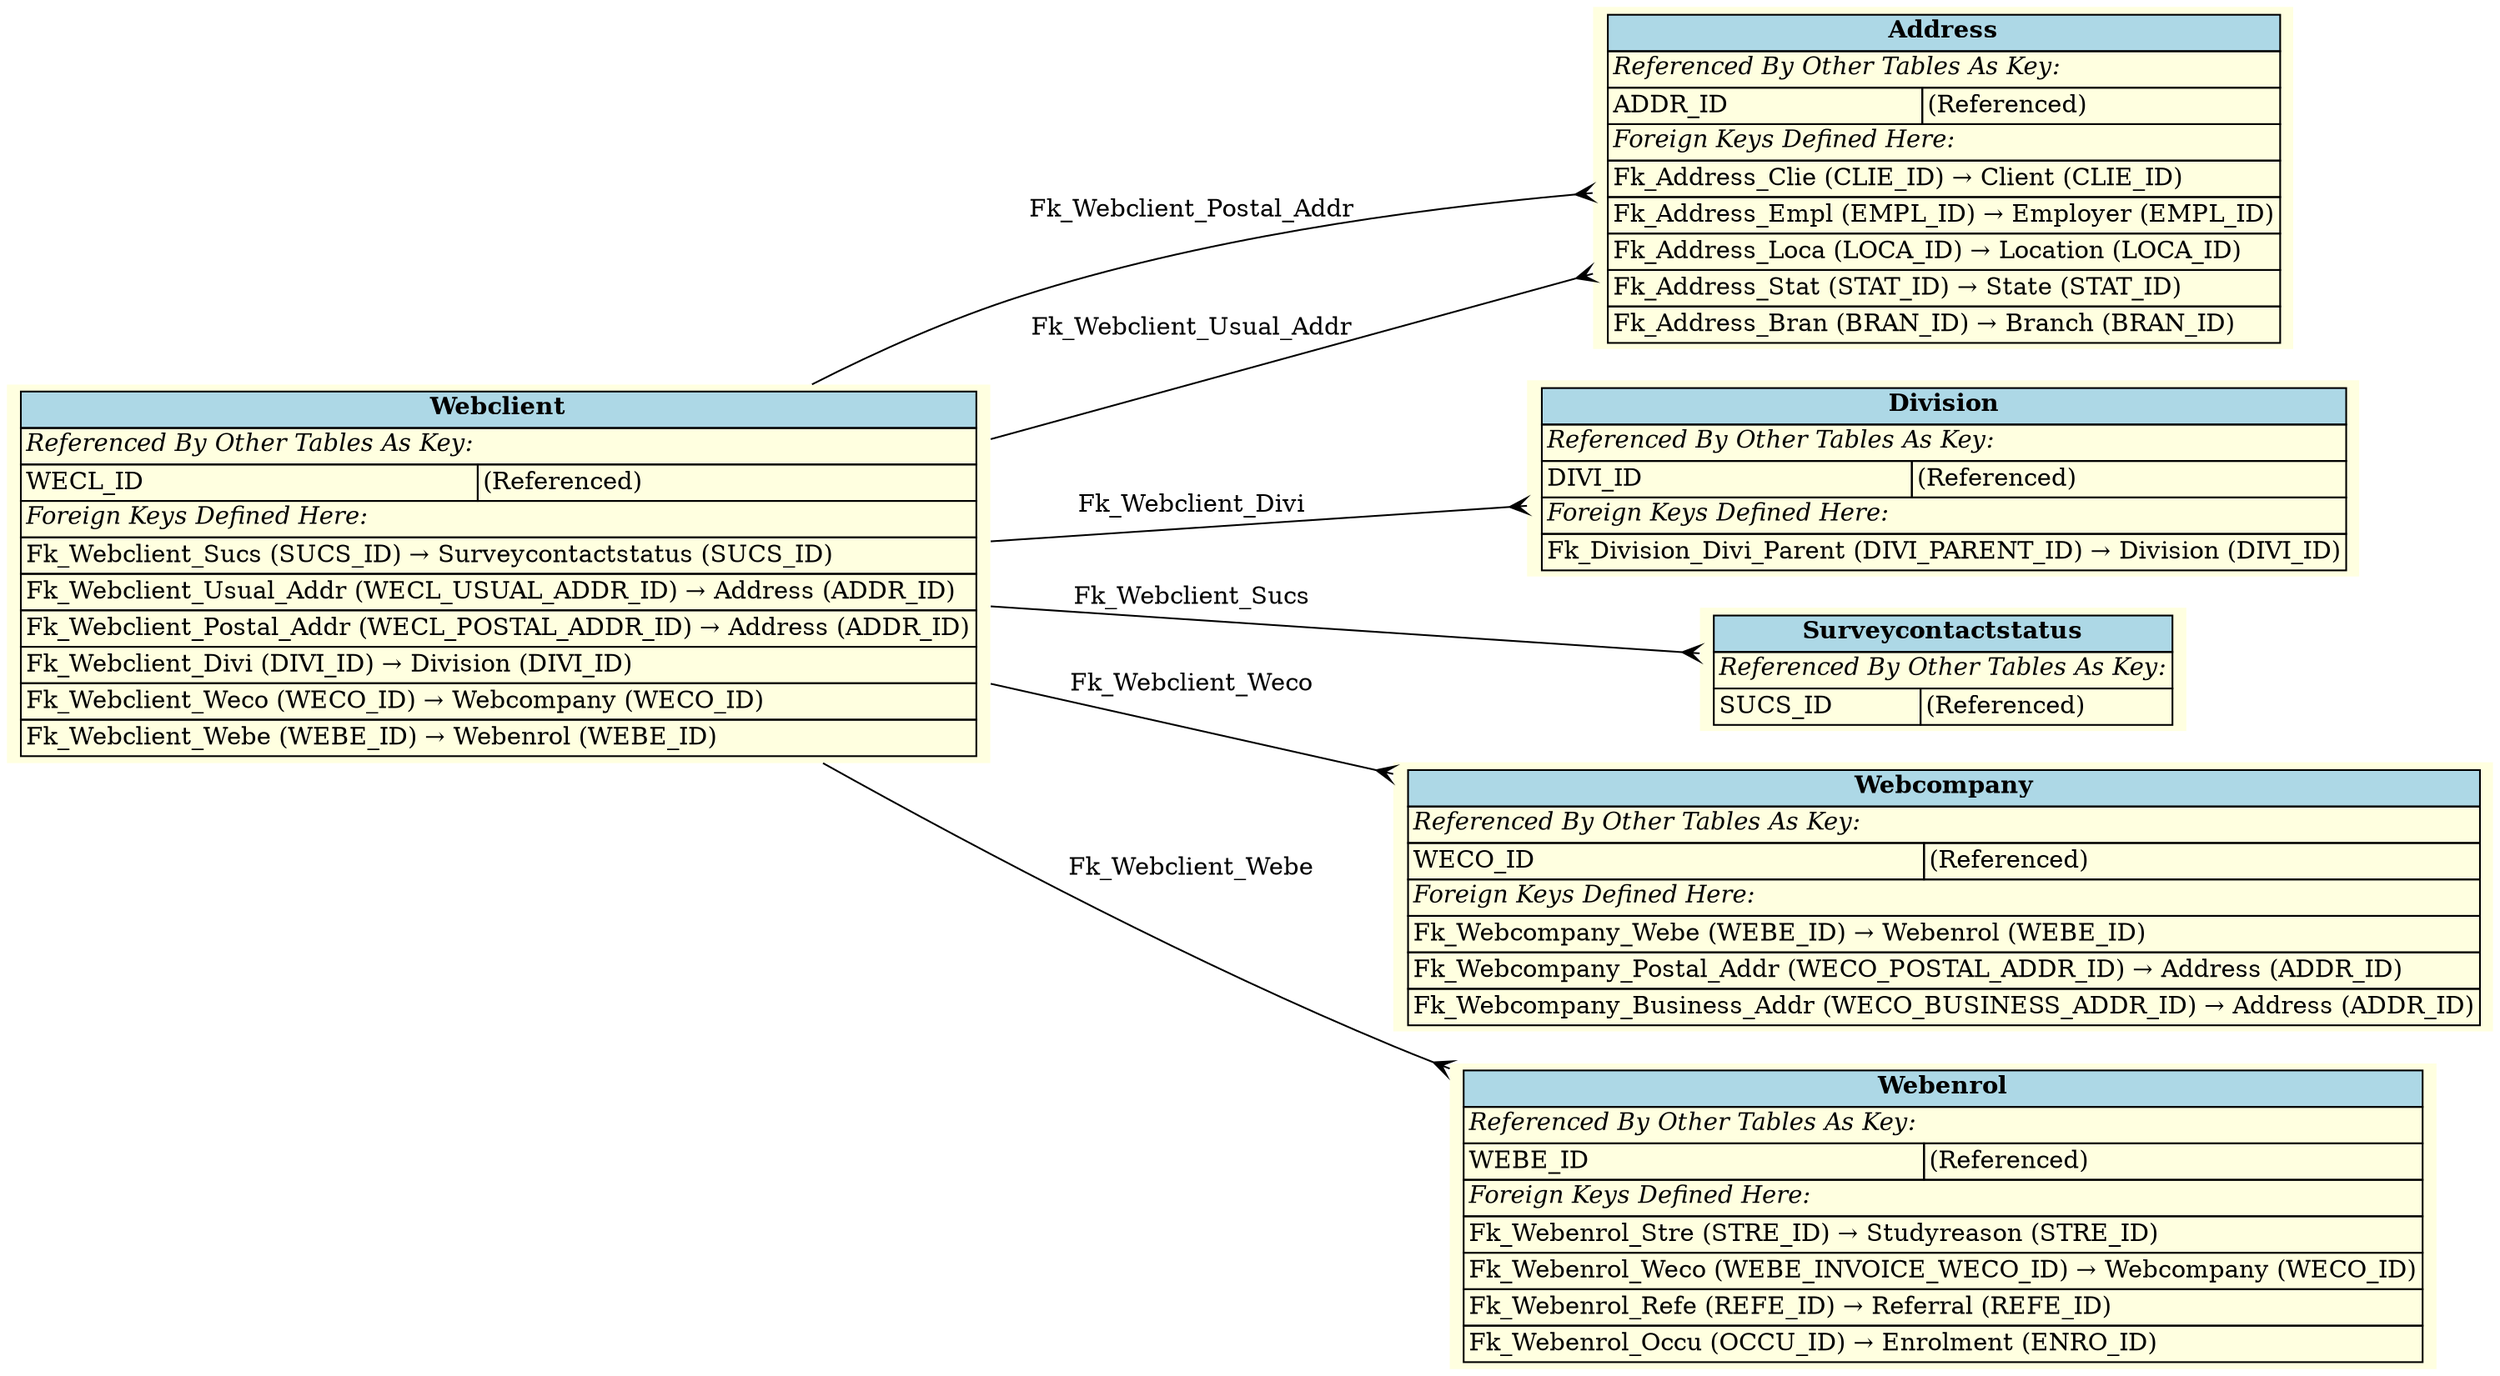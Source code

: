 digraph ERD {
  rankdir=LR;
  node [shape=plaintext, style=filled, fillcolor=lightyellow];
  edge [arrowhead=crow, arrowtail=none, dir=both, labelfontsize=10];

  "Webclient" [
    label=<
    <TABLE BORDER="0" CELLBORDER="1" CELLSPACING="0" BGCOLOR="lightyellow">
      <TR><TD COLSPAN="2" BGCOLOR="lightblue"><B>Webclient</B></TD></TR>
      <TR><TD COLSPAN="2" ALIGN="LEFT"><I>Referenced By Other Tables As Key:</I></TD></TR>
      <TR><TD ALIGN="LEFT">WECL_ID</TD><TD ALIGN="LEFT">(Referenced)</TD></TR>
      <TR><TD COLSPAN="2" ALIGN="LEFT"><I>Foreign Keys Defined Here:</I></TD></TR>
      <TR><TD ALIGN="LEFT" COLSPAN="2">Fk_Webclient_Sucs (SUCS_ID) &rarr; Surveycontactstatus (SUCS_ID)</TD></TR>
      <TR><TD ALIGN="LEFT" COLSPAN="2">Fk_Webclient_Usual_Addr (WECL_USUAL_ADDR_ID) &rarr; Address (ADDR_ID)</TD></TR>
      <TR><TD ALIGN="LEFT" COLSPAN="2">Fk_Webclient_Postal_Addr (WECL_POSTAL_ADDR_ID) &rarr; Address (ADDR_ID)</TD></TR>
      <TR><TD ALIGN="LEFT" COLSPAN="2">Fk_Webclient_Divi (DIVI_ID) &rarr; Division (DIVI_ID)</TD></TR>
      <TR><TD ALIGN="LEFT" COLSPAN="2">Fk_Webclient_Weco (WECO_ID) &rarr; Webcompany (WECO_ID)</TD></TR>
      <TR><TD ALIGN="LEFT" COLSPAN="2">Fk_Webclient_Webe (WEBE_ID) &rarr; Webenrol (WEBE_ID)</TD></TR>
    </TABLE>
    >
  ];

  "Address" [
    label=<
    <TABLE BORDER="0" CELLBORDER="1" CELLSPACING="0" BGCOLOR="lightyellow">
      <TR><TD COLSPAN="2" BGCOLOR="lightblue"><B>Address</B></TD></TR>
      <TR><TD COLSPAN="2" ALIGN="LEFT"><I>Referenced By Other Tables As Key:</I></TD></TR>
      <TR><TD ALIGN="LEFT">ADDR_ID</TD><TD ALIGN="LEFT">(Referenced)</TD></TR>
      <TR><TD COLSPAN="2" ALIGN="LEFT"><I>Foreign Keys Defined Here:</I></TD></TR>
      <TR><TD ALIGN="LEFT" COLSPAN="2">Fk_Address_Clie (CLIE_ID) &rarr; Client (CLIE_ID)</TD></TR>
      <TR><TD ALIGN="LEFT" COLSPAN="2">Fk_Address_Empl (EMPL_ID) &rarr; Employer (EMPL_ID)</TD></TR>
      <TR><TD ALIGN="LEFT" COLSPAN="2">Fk_Address_Loca (LOCA_ID) &rarr; Location (LOCA_ID)</TD></TR>
      <TR><TD ALIGN="LEFT" COLSPAN="2">Fk_Address_Stat (STAT_ID) &rarr; State (STAT_ID)</TD></TR>
      <TR><TD ALIGN="LEFT" COLSPAN="2">Fk_Address_Bran (BRAN_ID) &rarr; Branch (BRAN_ID)</TD></TR>
    </TABLE>
    >
  ];

  "Division" [
    label=<
    <TABLE BORDER="0" CELLBORDER="1" CELLSPACING="0" BGCOLOR="lightyellow">
      <TR><TD COLSPAN="2" BGCOLOR="lightblue"><B>Division</B></TD></TR>
      <TR><TD COLSPAN="2" ALIGN="LEFT"><I>Referenced By Other Tables As Key:</I></TD></TR>
      <TR><TD ALIGN="LEFT">DIVI_ID</TD><TD ALIGN="LEFT">(Referenced)</TD></TR>
      <TR><TD COLSPAN="2" ALIGN="LEFT"><I>Foreign Keys Defined Here:</I></TD></TR>
      <TR><TD ALIGN="LEFT" COLSPAN="2">Fk_Division_Divi_Parent (DIVI_PARENT_ID) &rarr; Division (DIVI_ID)</TD></TR>
    </TABLE>
    >
  ];

  "Surveycontactstatus" [
    label=<
    <TABLE BORDER="0" CELLBORDER="1" CELLSPACING="0" BGCOLOR="lightyellow">
      <TR><TD COLSPAN="2" BGCOLOR="lightblue"><B>Surveycontactstatus</B></TD></TR>
      <TR><TD COLSPAN="2" ALIGN="LEFT"><I>Referenced By Other Tables As Key:</I></TD></TR>
      <TR><TD ALIGN="LEFT">SUCS_ID</TD><TD ALIGN="LEFT">(Referenced)</TD></TR>
    </TABLE>
    >
  ];

  "Webcompany" [
    label=<
    <TABLE BORDER="0" CELLBORDER="1" CELLSPACING="0" BGCOLOR="lightyellow">
      <TR><TD COLSPAN="2" BGCOLOR="lightblue"><B>Webcompany</B></TD></TR>
      <TR><TD COLSPAN="2" ALIGN="LEFT"><I>Referenced By Other Tables As Key:</I></TD></TR>
      <TR><TD ALIGN="LEFT">WECO_ID</TD><TD ALIGN="LEFT">(Referenced)</TD></TR>
      <TR><TD COLSPAN="2" ALIGN="LEFT"><I>Foreign Keys Defined Here:</I></TD></TR>
      <TR><TD ALIGN="LEFT" COLSPAN="2">Fk_Webcompany_Webe (WEBE_ID) &rarr; Webenrol (WEBE_ID)</TD></TR>
      <TR><TD ALIGN="LEFT" COLSPAN="2">Fk_Webcompany_Postal_Addr (WECO_POSTAL_ADDR_ID) &rarr; Address (ADDR_ID)</TD></TR>
      <TR><TD ALIGN="LEFT" COLSPAN="2">Fk_Webcompany_Business_Addr (WECO_BUSINESS_ADDR_ID) &rarr; Address (ADDR_ID)</TD></TR>
    </TABLE>
    >
  ];

  "Webenrol" [
    label=<
    <TABLE BORDER="0" CELLBORDER="1" CELLSPACING="0" BGCOLOR="lightyellow">
      <TR><TD COLSPAN="2" BGCOLOR="lightblue"><B>Webenrol</B></TD></TR>
      <TR><TD COLSPAN="2" ALIGN="LEFT"><I>Referenced By Other Tables As Key:</I></TD></TR>
      <TR><TD ALIGN="LEFT">WEBE_ID</TD><TD ALIGN="LEFT">(Referenced)</TD></TR>
      <TR><TD COLSPAN="2" ALIGN="LEFT"><I>Foreign Keys Defined Here:</I></TD></TR>
      <TR><TD ALIGN="LEFT" COLSPAN="2">Fk_Webenrol_Stre (STRE_ID) &rarr; Studyreason (STRE_ID)</TD></TR>
      <TR><TD ALIGN="LEFT" COLSPAN="2">Fk_Webenrol_Weco (WEBE_INVOICE_WECO_ID) &rarr; Webcompany (WECO_ID)</TD></TR>
      <TR><TD ALIGN="LEFT" COLSPAN="2">Fk_Webenrol_Refe (REFE_ID) &rarr; Referral (REFE_ID)</TD></TR>
      <TR><TD ALIGN="LEFT" COLSPAN="2">Fk_Webenrol_Occu (OCCU_ID) &rarr; Enrolment (ENRO_ID)</TD></TR>
    </TABLE>
    >
  ];

  "Webclient" -> "Address" [label=" Fk_Webclient_Postal_Addr "];
  "Webclient" -> "Address" [label=" Fk_Webclient_Usual_Addr "];
  "Webclient" -> "Division" [label=" Fk_Webclient_Divi "];
  "Webclient" -> "Surveycontactstatus" [label=" Fk_Webclient_Sucs "];
  "Webclient" -> "Webcompany" [label=" Fk_Webclient_Weco "];
  "Webclient" -> "Webenrol" [label=" Fk_Webclient_Webe "];
}

